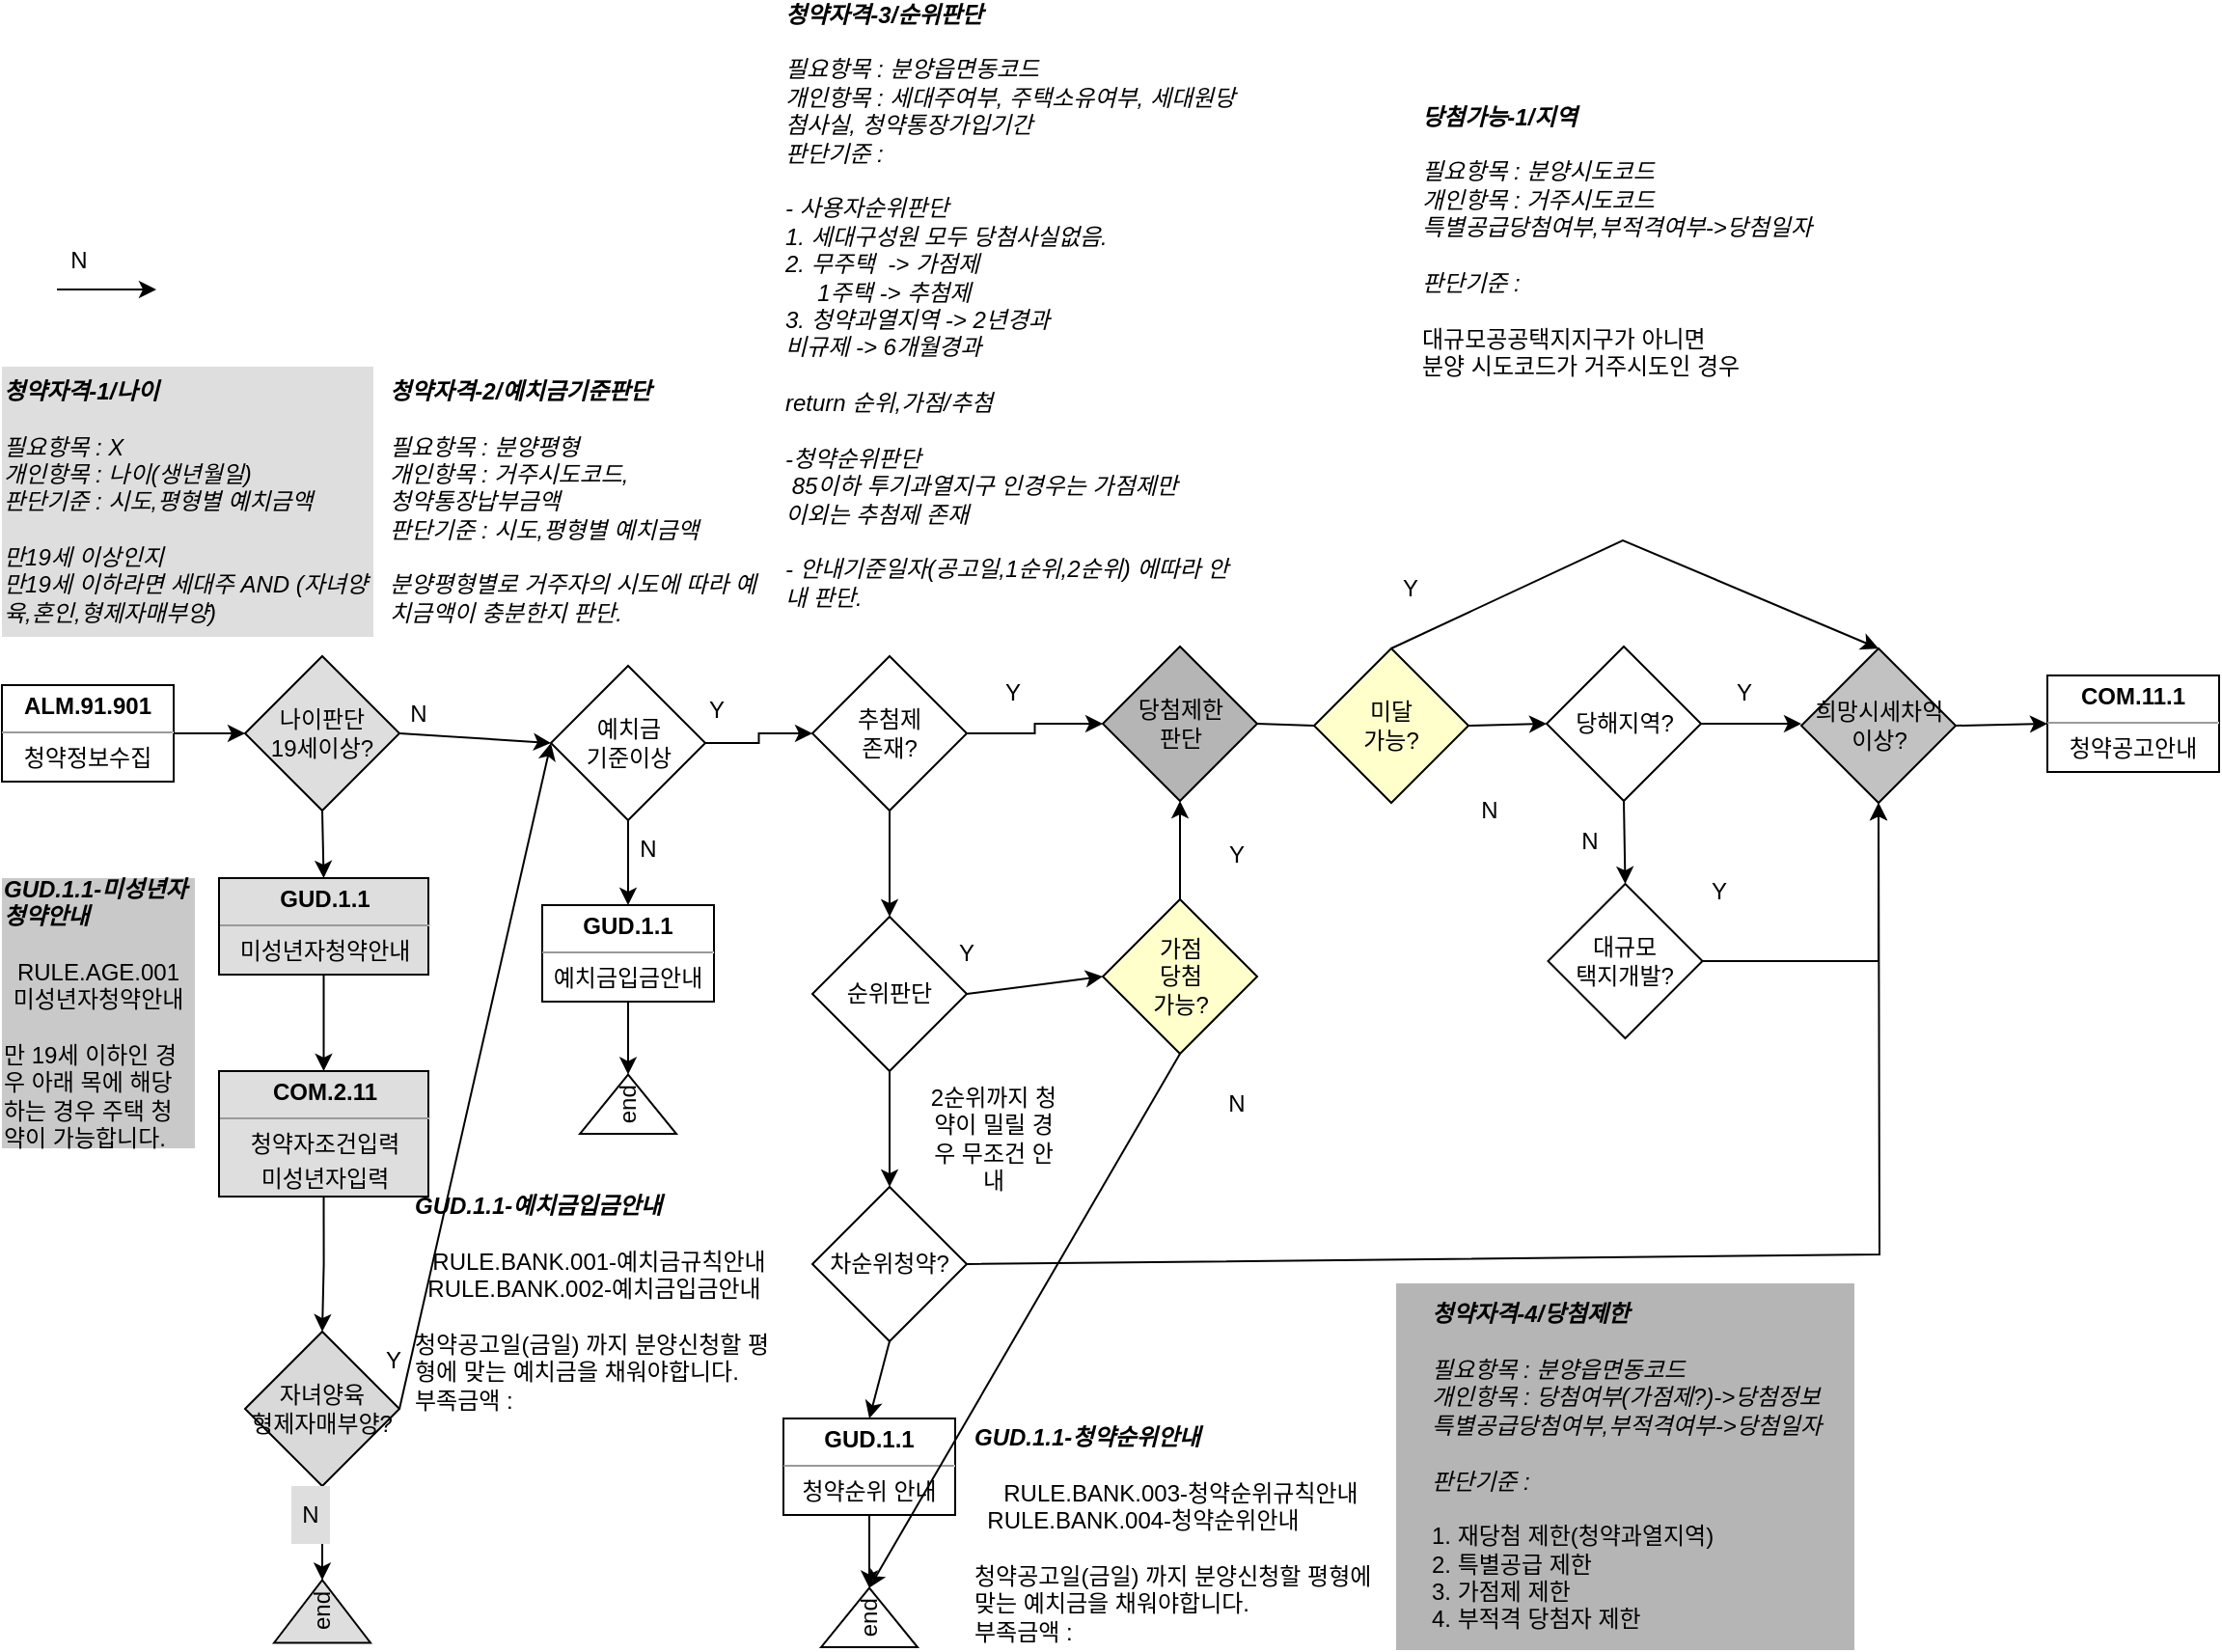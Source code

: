 <mxfile version="17.5.0" type="github">
  <diagram id="FWe1Anl-cKjqRQnevANy" name="Page-1">
    <mxGraphModel dx="2964" dy="2291" grid="1" gridSize="10" guides="1" tooltips="1" connect="1" arrows="1" fold="1" page="1" pageScale="1" pageWidth="827" pageHeight="1169" math="0" shadow="0">
      <root>
        <mxCell id="0" />
        <mxCell id="1" parent="0" />
        <mxCell id="g0vXEvp_Msi_eeC9uGr0-6" style="edgeStyle=orthogonalEdgeStyle;rounded=0;orthogonalLoop=1;jettySize=auto;html=1;exitX=1;exitY=0.5;exitDx=0;exitDy=0;entryX=0;entryY=0.5;entryDx=0;entryDy=0;" edge="1" parent="1" source="g0vXEvp_Msi_eeC9uGr0-1" target="g0vXEvp_Msi_eeC9uGr0-34">
          <mxGeometry relative="1" as="geometry">
            <mxPoint x="-640" as="targetPoint" />
          </mxGeometry>
        </mxCell>
        <mxCell id="g0vXEvp_Msi_eeC9uGr0-1" value="&lt;p style=&quot;margin: 0px ; margin-top: 4px ; text-align: center&quot;&gt;&lt;b&gt;ALM.91.901&lt;/b&gt;&lt;/p&gt;&lt;hr size=&quot;1&quot;&gt;&lt;div style=&quot;text-align: center ; height: 2px&quot;&gt;청약정보수집&lt;/div&gt;" style="verticalAlign=top;align=left;overflow=fill;fontSize=12;fontFamily=Helvetica;html=1;" vertex="1" parent="1">
          <mxGeometry x="-760" y="-25" width="89" height="50" as="geometry" />
        </mxCell>
        <mxCell id="g0vXEvp_Msi_eeC9uGr0-13" style="edgeStyle=orthogonalEdgeStyle;rounded=0;orthogonalLoop=1;jettySize=auto;html=1;exitX=0.5;exitY=1;exitDx=0;exitDy=0;entryX=0.5;entryY=0;entryDx=0;entryDy=0;" edge="1" parent="1" source="g0vXEvp_Msi_eeC9uGr0-3" target="g0vXEvp_Msi_eeC9uGr0-20">
          <mxGeometry relative="1" as="geometry">
            <mxPoint x="-435.5" y="120" as="targetPoint" />
          </mxGeometry>
        </mxCell>
        <mxCell id="g0vXEvp_Msi_eeC9uGr0-16" value="&lt;div style=&quot;text-align: left&quot;&gt;&lt;b&gt;&lt;i&gt;GUD.1.1-예치금입금안내&lt;/i&gt;&lt;/b&gt;&lt;/div&gt;&lt;div style=&quot;text-align: left&quot;&gt;&lt;b&gt;&lt;i&gt;&lt;br&gt;&lt;/i&gt;&lt;/b&gt;&lt;/div&gt;RULE.BANK.001-예치금규칙안내&lt;br&gt;&lt;div style=&quot;text-align: left&quot;&gt;&amp;nbsp; RULE.BANK.002-예치금입금안내&lt;/div&gt;&lt;div style=&quot;text-align: left&quot;&gt;&lt;div&gt;&lt;br&gt;&lt;/div&gt;&lt;div&gt;청약공고일(금일) 까지 분양신청할 평형에 맞는 예치금을 채워야합니다.&lt;/div&gt;&lt;div&gt;부족금액 :&amp;nbsp;&lt;/div&gt;&lt;/div&gt;" style="text;html=1;strokeColor=none;fillColor=none;align=center;verticalAlign=middle;whiteSpace=wrap;rounded=0;" vertex="1" parent="1">
          <mxGeometry x="-547.5" y="235" width="192.5" height="120" as="geometry" />
        </mxCell>
        <mxCell id="g0vXEvp_Msi_eeC9uGr0-18" value="N" style="text;html=1;strokeColor=none;fillColor=none;align=center;verticalAlign=middle;whiteSpace=wrap;rounded=0;" vertex="1" parent="1">
          <mxGeometry x="-435.5" y="45" width="20" height="30" as="geometry" />
        </mxCell>
        <mxCell id="g0vXEvp_Msi_eeC9uGr0-20" value="&lt;p style=&quot;margin: 0px ; margin-top: 4px ; text-align: center&quot;&gt;&lt;b&gt;GUD.1.1&lt;/b&gt;&lt;/p&gt;&lt;hr size=&quot;1&quot;&gt;&lt;div style=&quot;text-align: center ; height: 2px&quot;&gt;예치금입금안내&lt;/div&gt;" style="verticalAlign=top;align=left;overflow=fill;fontSize=12;fontFamily=Helvetica;html=1;" vertex="1" parent="1">
          <mxGeometry x="-480" y="89" width="89" height="50" as="geometry" />
        </mxCell>
        <mxCell id="g0vXEvp_Msi_eeC9uGr0-21" value="&lt;div style=&quot;text-align: left&quot;&gt;&lt;b&gt;&lt;i&gt;청약자격-2/예치금기준판단&lt;/i&gt;&lt;/b&gt;&lt;/div&gt;&lt;div style=&quot;text-align: left&quot;&gt;&lt;b&gt;&lt;i&gt;&lt;br&gt;&lt;/i&gt;&lt;/b&gt;&lt;/div&gt;&lt;div style=&quot;text-align: left&quot;&gt;&lt;i&gt;필요항목 : 분양평형&lt;/i&gt;&lt;/div&gt;&lt;div style=&quot;text-align: left&quot;&gt;&lt;i&gt;개인항목 : 거주시도코드,&amp;nbsp;&lt;/i&gt;&lt;/div&gt;&lt;div style=&quot;text-align: left&quot;&gt;&lt;i&gt;청약통장납부금액&lt;/i&gt;&lt;/div&gt;&lt;div style=&quot;text-align: left&quot;&gt;&lt;i&gt;판단기준 : 시도,평형별 예치금액&lt;/i&gt;&lt;/div&gt;&lt;div style=&quot;text-align: left&quot;&gt;&lt;i&gt;&lt;br&gt;&lt;/i&gt;&lt;/div&gt;&lt;div style=&quot;text-align: left&quot;&gt;&lt;i&gt;분양평형별로 거주자의 시도에 따라 예치금액이 충분한지 판단.&lt;/i&gt;&lt;/div&gt;" style="text;html=1;strokeColor=none;fillColor=none;align=center;verticalAlign=middle;whiteSpace=wrap;rounded=0;" vertex="1" parent="1">
          <mxGeometry x="-560" y="-190" width="192.5" height="140" as="geometry" />
        </mxCell>
        <mxCell id="g0vXEvp_Msi_eeC9uGr0-3" value="예치금&lt;br&gt;기준이상" style="rhombus;whiteSpace=wrap;html=1;" vertex="1" parent="1">
          <mxGeometry x="-475.5" y="-35" width="80" height="80" as="geometry" />
        </mxCell>
        <mxCell id="g0vXEvp_Msi_eeC9uGr0-26" value="순위판단" style="rhombus;whiteSpace=wrap;html=1;" vertex="1" parent="1">
          <mxGeometry x="-340" y="95" width="80" height="80" as="geometry" />
        </mxCell>
        <mxCell id="g0vXEvp_Msi_eeC9uGr0-12" style="edgeStyle=orthogonalEdgeStyle;rounded=0;orthogonalLoop=1;jettySize=auto;html=1;exitX=1;exitY=0.5;exitDx=0;exitDy=0;entryX=0;entryY=0.5;entryDx=0;entryDy=0;" edge="1" parent="1" source="g0vXEvp_Msi_eeC9uGr0-3" target="g0vXEvp_Msi_eeC9uGr0-118">
          <mxGeometry relative="1" as="geometry">
            <mxPoint x="-340" y="10" as="targetPoint" />
          </mxGeometry>
        </mxCell>
        <mxCell id="g0vXEvp_Msi_eeC9uGr0-14" value="Y" style="text;html=1;strokeColor=none;fillColor=none;align=center;verticalAlign=middle;whiteSpace=wrap;rounded=0;" vertex="1" parent="1">
          <mxGeometry x="-397.5" y="-25" width="15.0" height="25" as="geometry" />
        </mxCell>
        <mxCell id="g0vXEvp_Msi_eeC9uGr0-30" style="edgeStyle=orthogonalEdgeStyle;rounded=0;orthogonalLoop=1;jettySize=auto;html=1;exitX=0.5;exitY=1;exitDx=0;exitDy=0;entryX=1;entryY=0.5;entryDx=0;entryDy=0;" edge="1" parent="1" source="g0vXEvp_Msi_eeC9uGr0-20" target="g0vXEvp_Msi_eeC9uGr0-59">
          <mxGeometry relative="1" as="geometry">
            <mxPoint x="-435" y="200" as="targetPoint" />
            <mxPoint x="-358.5" y="120" as="sourcePoint" />
          </mxGeometry>
        </mxCell>
        <mxCell id="g0vXEvp_Msi_eeC9uGr0-31" value="&lt;div style=&quot;text-align: left&quot;&gt;&lt;b&gt;&lt;i&gt;청약자격-3/순위판단&lt;/i&gt;&lt;/b&gt;&lt;/div&gt;&lt;div style=&quot;text-align: left&quot;&gt;&lt;b&gt;&lt;i&gt;&lt;br&gt;&lt;/i&gt;&lt;/b&gt;&lt;/div&gt;&lt;div style=&quot;text-align: left&quot;&gt;&lt;i&gt;필요항목 : 분양읍면동코드&lt;/i&gt;&lt;/div&gt;&lt;div style=&quot;text-align: left&quot;&gt;&lt;i&gt;개인항목 : 세대주여부, 주택소유여부,&amp;nbsp;&lt;/i&gt;&lt;i&gt;세대원당첨사실, 청약통장가입기간&lt;/i&gt;&lt;/div&gt;&lt;div style=&quot;text-align: left&quot;&gt;&lt;i&gt;판단기준 :&amp;nbsp;&lt;/i&gt;&lt;/div&gt;&lt;div style=&quot;text-align: left&quot;&gt;&lt;i&gt;&lt;br&gt;&lt;/i&gt;&lt;/div&gt;&lt;div style=&quot;text-align: left&quot;&gt;&lt;i&gt;- 사용자순위판단&lt;/i&gt;&lt;/div&gt;&lt;div style=&quot;text-align: left&quot;&gt;&lt;i&gt;1. 세대구성원 모두 당첨사실없음.&lt;/i&gt;&lt;/div&gt;&lt;div style=&quot;text-align: left&quot;&gt;&lt;i&gt;2. 무주택&amp;nbsp; -&amp;gt; 가점제&lt;/i&gt;&lt;/div&gt;&lt;div style=&quot;text-align: left&quot;&gt;&lt;i&gt;&amp;nbsp; &amp;nbsp; &amp;nbsp;1주택 -&amp;gt; 추첨제&lt;/i&gt;&lt;/div&gt;&lt;div style=&quot;text-align: left&quot;&gt;&lt;i&gt;3. 청약과열지역 -&amp;gt; 2년경과&lt;/i&gt;&lt;/div&gt;&lt;div style=&quot;text-align: left&quot;&gt;&lt;i&gt;비규제 -&amp;gt; 6개월경과&lt;/i&gt;&lt;/div&gt;&lt;div style=&quot;text-align: left&quot;&gt;&lt;i&gt;&lt;br&gt;&lt;/i&gt;&lt;/div&gt;&lt;div style=&quot;text-align: left&quot;&gt;&lt;i&gt;return 순위,가점/추첨&lt;/i&gt;&lt;/div&gt;&lt;div style=&quot;text-align: left&quot;&gt;&lt;i&gt;&lt;br&gt;&lt;/i&gt;&lt;/div&gt;&lt;div style=&quot;text-align: left&quot;&gt;&lt;i&gt;-청약순위판단&lt;/i&gt;&lt;/div&gt;&lt;div style=&quot;text-align: left&quot;&gt;&lt;i&gt;&amp;nbsp;85이하 투기과열지구 인경우는 가점제만&lt;/i&gt;&lt;/div&gt;&lt;div style=&quot;text-align: left&quot;&gt;&lt;i&gt;이외는 추첨제 존재&lt;/i&gt;&lt;/div&gt;&lt;div style=&quot;text-align: left&quot;&gt;&lt;i&gt;&lt;br&gt;&lt;/i&gt;&lt;/div&gt;&lt;div style=&quot;text-align: left&quot;&gt;&lt;i&gt;- 안내기준일자(공고일,1순위,2순위) 에따라 안내 판단.&lt;/i&gt;&lt;/div&gt;&lt;div style=&quot;text-align: left&quot;&gt;&lt;i&gt;&lt;br&gt;&lt;/i&gt;&lt;/div&gt;&lt;div style=&quot;text-align: left&quot;&gt;&lt;i&gt;&lt;br&gt;&lt;/i&gt;&lt;/div&gt;&lt;div style=&quot;text-align: left&quot;&gt;&lt;i&gt;&lt;br&gt;&lt;/i&gt;&lt;/div&gt;" style="text;html=1;strokeColor=none;fillColor=none;align=center;verticalAlign=middle;whiteSpace=wrap;rounded=0;" vertex="1" parent="1">
          <mxGeometry x="-355" y="-350" width="237.5" height="300" as="geometry" />
        </mxCell>
        <mxCell id="g0vXEvp_Msi_eeC9uGr0-34" value="나이판단&lt;br&gt;19세이상?" style="rhombus;whiteSpace=wrap;html=1;fillColor=#DEDEDE;" vertex="1" parent="1">
          <mxGeometry x="-634" y="-40" width="80" height="80" as="geometry" />
        </mxCell>
        <mxCell id="g0vXEvp_Msi_eeC9uGr0-36" value="&lt;div style=&quot;text-align: left&quot;&gt;&lt;b&gt;&lt;i&gt;청약자격-1/나이&lt;/i&gt;&lt;/b&gt;&lt;/div&gt;&lt;div style=&quot;text-align: left&quot;&gt;&lt;b&gt;&lt;i&gt;&lt;br&gt;&lt;/i&gt;&lt;/b&gt;&lt;/div&gt;&lt;div style=&quot;text-align: left&quot;&gt;&lt;i&gt;필요항목 : X&lt;/i&gt;&lt;/div&gt;&lt;div style=&quot;text-align: left&quot;&gt;&lt;i&gt;개인항목 : 나이(생년월일)&amp;nbsp;&lt;/i&gt;&lt;/div&gt;&lt;div style=&quot;text-align: left&quot;&gt;&lt;i&gt;판단기준 : 시도,평형별 예치금액&lt;/i&gt;&lt;br&gt;&lt;/div&gt;&lt;div style=&quot;text-align: left&quot;&gt;&lt;i&gt;&lt;br&gt;&lt;/i&gt;&lt;/div&gt;&lt;div style=&quot;text-align: left&quot;&gt;&lt;i&gt;만19세 이상인지&lt;/i&gt;&lt;/div&gt;&lt;div style=&quot;text-align: left&quot;&gt;&lt;i&gt;만19세 이하라면 세대주 AND (자녀양육,혼인,형제자매부양)&lt;/i&gt;&lt;/div&gt;" style="text;html=1;strokeColor=none;fillColor=#DEDEDE;align=center;verticalAlign=middle;whiteSpace=wrap;rounded=0;" vertex="1" parent="1">
          <mxGeometry x="-760" y="-190" width="192.5" height="140" as="geometry" />
        </mxCell>
        <mxCell id="g0vXEvp_Msi_eeC9uGr0-37" value="&lt;p style=&quot;margin: 0px ; margin-top: 4px ; text-align: center&quot;&gt;&lt;b&gt;GUD.1.1&lt;/b&gt;&lt;/p&gt;&lt;hr size=&quot;1&quot;&gt;&lt;div style=&quot;text-align: center ; height: 2px&quot;&gt;미성년자청약안내&lt;/div&gt;" style="verticalAlign=top;align=left;overflow=fill;fontSize=12;fontFamily=Helvetica;html=1;fillColor=#DEDEDE;" vertex="1" parent="1">
          <mxGeometry x="-647.5" y="75" width="108.5" height="50" as="geometry" />
        </mxCell>
        <mxCell id="g0vXEvp_Msi_eeC9uGr0-38" value="" style="endArrow=classic;html=1;rounded=0;exitX=0.5;exitY=1;exitDx=0;exitDy=0;entryX=0.5;entryY=0;entryDx=0;entryDy=0;" edge="1" parent="1" source="g0vXEvp_Msi_eeC9uGr0-34" target="g0vXEvp_Msi_eeC9uGr0-37">
          <mxGeometry width="50" height="50" relative="1" as="geometry">
            <mxPoint x="-380" y="100" as="sourcePoint" />
            <mxPoint x="-330" y="50" as="targetPoint" />
          </mxGeometry>
        </mxCell>
        <mxCell id="g0vXEvp_Msi_eeC9uGr0-39" value="&lt;div style=&quot;text-align: left&quot;&gt;&lt;b&gt;&lt;i&gt;GUD.1.1-미성년자청약안내&lt;/i&gt;&lt;/b&gt;&lt;/div&gt;&lt;div style=&quot;text-align: left&quot;&gt;&lt;b&gt;&lt;i&gt;&lt;br&gt;&lt;/i&gt;&lt;/b&gt;&lt;/div&gt;RULE.AGE.001&lt;br&gt;미성년자청약안내&lt;br&gt;&lt;div style=&quot;text-align: left&quot;&gt;&amp;nbsp;&amp;nbsp;&lt;/div&gt;&lt;div style=&quot;text-align: left&quot;&gt;만 19세 이하인 경우 아래 목에 해당 하는 경우 주택 청약이 가능합니다.&lt;br&gt;&lt;/div&gt;" style="text;html=1;strokeColor=none;fillColor=#C9C9C9;align=center;verticalAlign=middle;whiteSpace=wrap;rounded=0;" vertex="1" parent="1">
          <mxGeometry x="-760" y="75" width="100" height="140" as="geometry" />
        </mxCell>
        <mxCell id="g0vXEvp_Msi_eeC9uGr0-45" style="edgeStyle=orthogonalEdgeStyle;rounded=0;orthogonalLoop=1;jettySize=auto;html=1;exitX=0.5;exitY=1;exitDx=0;exitDy=0;entryX=0;entryY=0.5;entryDx=0;entryDy=0;" edge="1" parent="1" source="g0vXEvp_Msi_eeC9uGr0-41" target="g0vXEvp_Msi_eeC9uGr0-43">
          <mxGeometry relative="1" as="geometry" />
        </mxCell>
        <mxCell id="g0vXEvp_Msi_eeC9uGr0-41" value="&lt;p style=&quot;margin: 0px ; margin-top: 4px ; text-align: center&quot;&gt;&lt;b&gt;COM.2.11&lt;/b&gt;&lt;/p&gt;&lt;hr size=&quot;1&quot;&gt;&lt;div style=&quot;text-align: center ; height: 2px&quot;&gt;청약자조건입력&lt;/div&gt;&lt;div style=&quot;text-align: center ; height: 2px&quot;&gt;&lt;br&gt;&lt;/div&gt;&lt;div style=&quot;text-align: center ; height: 2px&quot;&gt;&lt;br&gt;&lt;/div&gt;&lt;div style=&quot;text-align: center ; height: 2px&quot;&gt;&lt;br&gt;&lt;/div&gt;&lt;div style=&quot;text-align: center ; height: 2px&quot;&gt;&lt;br&gt;&lt;/div&gt;&lt;div style=&quot;text-align: center ; height: 2px&quot;&gt;&lt;br&gt;&lt;/div&gt;&lt;div style=&quot;text-align: center ; height: 2px&quot;&gt;&lt;br&gt;&lt;/div&gt;&lt;div style=&quot;text-align: center ; height: 2px&quot;&gt;&lt;br&gt;&lt;/div&gt;&lt;div style=&quot;text-align: center ; height: 2px&quot;&gt;&lt;br&gt;&lt;/div&gt;&lt;div style=&quot;text-align: center ; height: 2px&quot;&gt;미성년자입력&lt;/div&gt;" style="verticalAlign=top;align=left;overflow=fill;fontSize=12;fontFamily=Helvetica;html=1;fillColor=#DEDEDE;" vertex="1" parent="1">
          <mxGeometry x="-647.5" y="175" width="108.5" height="65" as="geometry" />
        </mxCell>
        <mxCell id="g0vXEvp_Msi_eeC9uGr0-42" value="" style="endArrow=classic;html=1;rounded=0;exitX=0.5;exitY=1;exitDx=0;exitDy=0;entryX=0.5;entryY=0;entryDx=0;entryDy=0;" edge="1" parent="1" source="g0vXEvp_Msi_eeC9uGr0-37" target="g0vXEvp_Msi_eeC9uGr0-41">
          <mxGeometry width="50" height="50" relative="1" as="geometry">
            <mxPoint x="-630" y="120" as="sourcePoint" />
            <mxPoint x="-580" y="70" as="targetPoint" />
          </mxGeometry>
        </mxCell>
        <mxCell id="g0vXEvp_Msi_eeC9uGr0-43" value="자녀양육&lt;br&gt;형제자매부양?" style="rhombus;whiteSpace=wrap;html=1;direction=south;fillColor=#D9D9D9;" vertex="1" parent="1">
          <mxGeometry x="-634" y="310" width="80" height="80" as="geometry" />
        </mxCell>
        <mxCell id="g0vXEvp_Msi_eeC9uGr0-49" value="" style="group" vertex="1" connectable="0" parent="1">
          <mxGeometry x="-567.5" y="310" width="20" height="30" as="geometry" />
        </mxCell>
        <mxCell id="g0vXEvp_Msi_eeC9uGr0-46" value="" style="endArrow=classic;html=1;rounded=0;exitX=0.5;exitY=0;exitDx=0;exitDy=0;entryX=0;entryY=0.5;entryDx=0;entryDy=0;" edge="1" parent="g0vXEvp_Msi_eeC9uGr0-49" source="g0vXEvp_Msi_eeC9uGr0-43" target="g0vXEvp_Msi_eeC9uGr0-3">
          <mxGeometry width="50" height="50" relative="1" as="geometry">
            <mxPoint x="587.5" y="-90" as="sourcePoint" />
            <mxPoint x="637.5" y="-140" as="targetPoint" />
          </mxGeometry>
        </mxCell>
        <mxCell id="g0vXEvp_Msi_eeC9uGr0-48" value="Y" style="text;html=1;strokeColor=none;fillColor=none;align=center;verticalAlign=middle;whiteSpace=wrap;rounded=0;" vertex="1" parent="g0vXEvp_Msi_eeC9uGr0-49">
          <mxGeometry width="20" height="30" as="geometry" />
        </mxCell>
        <mxCell id="g0vXEvp_Msi_eeC9uGr0-50" value="end" style="triangle;whiteSpace=wrap;html=1;rotation=-90;fillColor=#DEDEDE;" vertex="1" parent="1">
          <mxGeometry x="-610.25" y="430" width="32.5" height="50" as="geometry" />
        </mxCell>
        <mxCell id="g0vXEvp_Msi_eeC9uGr0-59" value="end" style="triangle;whiteSpace=wrap;html=1;rotation=-90;" vertex="1" parent="1">
          <mxGeometry x="-450.87" y="167.13" width="30.75" height="50" as="geometry" />
        </mxCell>
        <mxCell id="g0vXEvp_Msi_eeC9uGr0-51" value="" style="endArrow=classic;html=1;rounded=0;exitX=1;exitY=0.5;exitDx=0;exitDy=0;entryX=1;entryY=0.5;entryDx=0;entryDy=0;" edge="1" parent="1" source="g0vXEvp_Msi_eeC9uGr0-43" target="g0vXEvp_Msi_eeC9uGr0-50">
          <mxGeometry width="50" height="50" relative="1" as="geometry">
            <mxPoint x="20" y="220" as="sourcePoint" />
            <mxPoint x="70" y="170" as="targetPoint" />
          </mxGeometry>
        </mxCell>
        <mxCell id="g0vXEvp_Msi_eeC9uGr0-52" value="" style="group" vertex="1" connectable="0" parent="1">
          <mxGeometry x="-610" y="390" width="20" height="30" as="geometry" />
        </mxCell>
        <mxCell id="g0vXEvp_Msi_eeC9uGr0-54" value="N" style="text;html=1;strokeColor=none;fillColor=#DEDEDE;align=center;verticalAlign=middle;whiteSpace=wrap;rounded=0;" vertex="1" parent="g0vXEvp_Msi_eeC9uGr0-52">
          <mxGeometry width="20" height="30" as="geometry" />
        </mxCell>
        <mxCell id="g0vXEvp_Msi_eeC9uGr0-53" value="" style="endArrow=classic;html=1;rounded=0;exitX=1;exitY=0.5;exitDx=0;exitDy=0;entryX=0;entryY=0.5;entryDx=0;entryDy=0;" edge="1" parent="1" source="g0vXEvp_Msi_eeC9uGr0-34" target="g0vXEvp_Msi_eeC9uGr0-3">
          <mxGeometry width="50" height="50" relative="1" as="geometry">
            <mxPoint x="-22.5" y="300" as="sourcePoint" />
            <mxPoint x="27.5" y="250" as="targetPoint" />
          </mxGeometry>
        </mxCell>
        <mxCell id="g0vXEvp_Msi_eeC9uGr0-62" value="" style="group" vertex="1" connectable="0" parent="1">
          <mxGeometry x="-554" y="-25" width="20" height="30" as="geometry" />
        </mxCell>
        <mxCell id="g0vXEvp_Msi_eeC9uGr0-63" value="N" style="text;html=1;strokeColor=none;fillColor=none;align=center;verticalAlign=middle;whiteSpace=wrap;rounded=0;" vertex="1" parent="g0vXEvp_Msi_eeC9uGr0-62">
          <mxGeometry width="20" height="30" as="geometry" />
        </mxCell>
        <mxCell id="g0vXEvp_Msi_eeC9uGr0-67" value="" style="group" vertex="1" connectable="0" parent="1">
          <mxGeometry x="-731.5" y="-260" width="51.5" height="30" as="geometry" />
        </mxCell>
        <mxCell id="g0vXEvp_Msi_eeC9uGr0-64" style="edgeStyle=orthogonalEdgeStyle;rounded=0;orthogonalLoop=1;jettySize=auto;html=1;exitX=1;exitY=0.5;exitDx=0;exitDy=0;exitPerimeter=0;" edge="1" parent="g0vXEvp_Msi_eeC9uGr0-67">
          <mxGeometry relative="1" as="geometry">
            <mxPoint y="30" as="sourcePoint" />
            <mxPoint x="51.5" y="30" as="targetPoint" />
          </mxGeometry>
        </mxCell>
        <mxCell id="g0vXEvp_Msi_eeC9uGr0-65" value="" style="group" vertex="1" connectable="0" parent="g0vXEvp_Msi_eeC9uGr0-67">
          <mxGeometry x="1.5" width="20" height="30" as="geometry" />
        </mxCell>
        <mxCell id="g0vXEvp_Msi_eeC9uGr0-66" value="N" style="text;html=1;strokeColor=none;fillColor=none;align=center;verticalAlign=middle;whiteSpace=wrap;rounded=0;" vertex="1" parent="g0vXEvp_Msi_eeC9uGr0-65">
          <mxGeometry width="20" height="30" as="geometry" />
        </mxCell>
        <mxCell id="g0vXEvp_Msi_eeC9uGr0-76" value="당첨제한&lt;br&gt;판단" style="rhombus;whiteSpace=wrap;html=1;fillColor=#B5B5B5;" vertex="1" parent="1">
          <mxGeometry x="-189.5" y="-45" width="80" height="80" as="geometry" />
        </mxCell>
        <mxCell id="g0vXEvp_Msi_eeC9uGr0-78" value="&lt;div style=&quot;text-align: left&quot;&gt;&lt;b&gt;&lt;i&gt;청약자격-4/당첨제한&lt;/i&gt;&lt;/b&gt;&lt;/div&gt;&lt;div style=&quot;text-align: left&quot;&gt;&lt;b&gt;&lt;i&gt;&lt;br&gt;&lt;/i&gt;&lt;/b&gt;&lt;/div&gt;&lt;div style=&quot;text-align: left&quot;&gt;&lt;i&gt;필요항목 : 분양읍면동코드&lt;/i&gt;&lt;/div&gt;&lt;div style=&quot;text-align: left&quot;&gt;&lt;i&gt;개인항목 : 당첨여부(가점제?)-&amp;gt;당첨정보&lt;/i&gt;&lt;/div&gt;&lt;div style=&quot;text-align: left&quot;&gt;&lt;i&gt;특별공급당첨여부,부적격여부-&amp;gt;당첨일자&lt;/i&gt;&lt;/div&gt;&lt;div style=&quot;text-align: left&quot;&gt;&lt;br&gt;&lt;/div&gt;&lt;div style=&quot;text-align: left&quot;&gt;&lt;i&gt;판단기준 :&amp;nbsp;&lt;/i&gt;&lt;/div&gt;&lt;div style=&quot;text-align: left&quot;&gt;&lt;i&gt;&lt;br&gt;&lt;/i&gt;&lt;/div&gt;&lt;div style=&quot;text-align: left&quot;&gt;&lt;div&gt;1. 재당첨 제한(청약과열지역)&lt;/div&gt;&lt;div&gt;2. 특별공급 제한&lt;/div&gt;&lt;div&gt;3. 가점제 제한&lt;/div&gt;&lt;div&gt;4. 부적격 당첨자 제한&lt;/div&gt;&lt;/div&gt;" style="text;html=1;strokeColor=none;fillColor=#B5B5B5;align=center;verticalAlign=middle;whiteSpace=wrap;rounded=0;" vertex="1" parent="1">
          <mxGeometry x="-37.5" y="285" width="237.5" height="190" as="geometry" />
        </mxCell>
        <mxCell id="g0vXEvp_Msi_eeC9uGr0-69" style="edgeStyle=orthogonalEdgeStyle;rounded=0;orthogonalLoop=1;jettySize=auto;html=1;exitX=1;exitY=0.5;exitDx=0;exitDy=0;entryX=0;entryY=0.5;entryDx=0;entryDy=0;" edge="1" parent="1" source="g0vXEvp_Msi_eeC9uGr0-118" target="g0vXEvp_Msi_eeC9uGr0-76">
          <mxGeometry relative="1" as="geometry">
            <mxPoint x="-218" y="-4" as="sourcePoint" />
            <mxPoint x="-157" y="1" as="targetPoint" />
          </mxGeometry>
        </mxCell>
        <mxCell id="g0vXEvp_Msi_eeC9uGr0-81" value="당해지역?" style="rhombus;whiteSpace=wrap;html=1;" vertex="1" parent="1">
          <mxGeometry x="40.5" y="-45" width="80" height="80" as="geometry" />
        </mxCell>
        <mxCell id="g0vXEvp_Msi_eeC9uGr0-82" value="" style="endArrow=classic;html=1;rounded=0;exitX=1;exitY=0.5;exitDx=0;exitDy=0;entryX=0;entryY=0.5;entryDx=0;entryDy=0;startArrow=none;" edge="1" parent="1" source="g0vXEvp_Msi_eeC9uGr0-138" target="g0vXEvp_Msi_eeC9uGr0-81">
          <mxGeometry width="50" height="50" relative="1" as="geometry">
            <mxPoint x="-18.5" y="71" as="sourcePoint" />
            <mxPoint x="31.5" y="21" as="targetPoint" />
          </mxGeometry>
        </mxCell>
        <mxCell id="g0vXEvp_Msi_eeC9uGr0-83" value="&lt;div style=&quot;text-align: left&quot;&gt;&lt;b&gt;&lt;i&gt;당첨가능-1/지역&lt;/i&gt;&lt;/b&gt;&lt;/div&gt;&lt;div style=&quot;text-align: left&quot;&gt;&lt;b&gt;&lt;i&gt;&lt;br&gt;&lt;/i&gt;&lt;/b&gt;&lt;/div&gt;&lt;div style=&quot;text-align: left&quot;&gt;&lt;i&gt;필요항목 : 분양시도코드&lt;/i&gt;&lt;/div&gt;&lt;div style=&quot;text-align: left&quot;&gt;&lt;i&gt;개인항목 : 거주시도코드&lt;/i&gt;&lt;/div&gt;&lt;div style=&quot;text-align: left&quot;&gt;&lt;i&gt;특별공급당첨여부,부적격여부-&amp;gt;당첨일자&lt;/i&gt;&lt;/div&gt;&lt;div style=&quot;text-align: left&quot;&gt;&lt;br&gt;&lt;/div&gt;&lt;div style=&quot;text-align: left&quot;&gt;&lt;i&gt;판단기준 :&amp;nbsp;&lt;/i&gt;&lt;/div&gt;&lt;div style=&quot;text-align: left&quot;&gt;&lt;i&gt;&lt;br&gt;&lt;/i&gt;&lt;/div&gt;&lt;div style=&quot;text-align: left&quot;&gt;대규모공공택지지구가 아니면&lt;/div&gt;&lt;div style=&quot;text-align: left&quot;&gt;분양 시도코드가 거주시도인 경우&lt;/div&gt;" style="text;html=1;strokeColor=none;fillColor=none;align=center;verticalAlign=middle;whiteSpace=wrap;rounded=0;" vertex="1" parent="1">
          <mxGeometry x="-41.62" y="-350" width="237.5" height="190" as="geometry" />
        </mxCell>
        <mxCell id="g0vXEvp_Msi_eeC9uGr0-84" value="대규모&lt;br&gt;택지개발?" style="rhombus;whiteSpace=wrap;html=1;" vertex="1" parent="1">
          <mxGeometry x="41.25" y="78" width="80" height="80" as="geometry" />
        </mxCell>
        <mxCell id="g0vXEvp_Msi_eeC9uGr0-88" value="" style="group" vertex="1" connectable="0" parent="1">
          <mxGeometry x="52.5" y="41" width="20" height="30" as="geometry" />
        </mxCell>
        <mxCell id="g0vXEvp_Msi_eeC9uGr0-85" value="" style="endArrow=classic;html=1;rounded=0;exitX=0.5;exitY=1;exitDx=0;exitDy=0;entryX=0.5;entryY=0;entryDx=0;entryDy=0;" edge="1" parent="g0vXEvp_Msi_eeC9uGr0-88" source="g0vXEvp_Msi_eeC9uGr0-81" target="g0vXEvp_Msi_eeC9uGr0-84">
          <mxGeometry width="50" height="50" relative="1" as="geometry">
            <mxPoint x="130" y="40" as="sourcePoint" />
            <mxPoint x="180" y="-10" as="targetPoint" />
          </mxGeometry>
        </mxCell>
        <mxCell id="g0vXEvp_Msi_eeC9uGr0-86" value="N" style="text;html=1;strokeColor=none;fillColor=none;align=center;verticalAlign=middle;whiteSpace=wrap;rounded=0;" vertex="1" parent="g0vXEvp_Msi_eeC9uGr0-88">
          <mxGeometry width="20" height="30" as="geometry" />
        </mxCell>
        <mxCell id="g0vXEvp_Msi_eeC9uGr0-96" value="" style="group" vertex="1" connectable="0" parent="1">
          <mxGeometry x="100" y="66.87" width="60" height="32.13" as="geometry" />
        </mxCell>
        <mxCell id="g0vXEvp_Msi_eeC9uGr0-95" value="Y" style="text;html=1;strokeColor=none;fillColor=none;align=center;verticalAlign=middle;whiteSpace=wrap;rounded=0;" vertex="1" parent="g0vXEvp_Msi_eeC9uGr0-96">
          <mxGeometry width="60" height="30" as="geometry" />
        </mxCell>
        <mxCell id="g0vXEvp_Msi_eeC9uGr0-97" value="" style="endArrow=classic;html=1;rounded=0;exitX=1;exitY=0.5;exitDx=0;exitDy=0;" edge="1" parent="1" source="g0vXEvp_Msi_eeC9uGr0-81">
          <mxGeometry width="50" height="50" relative="1" as="geometry">
            <mxPoint x="122.5" y="1" as="sourcePoint" />
            <mxPoint x="172.5" y="-5" as="targetPoint" />
          </mxGeometry>
        </mxCell>
        <mxCell id="g0vXEvp_Msi_eeC9uGr0-98" value="" style="group" vertex="1" connectable="0" parent="1">
          <mxGeometry x="112.5" y="-36.13" width="60" height="32.13" as="geometry" />
        </mxCell>
        <mxCell id="g0vXEvp_Msi_eeC9uGr0-100" value="Y" style="text;html=1;strokeColor=none;fillColor=none;align=center;verticalAlign=middle;whiteSpace=wrap;rounded=0;" vertex="1" parent="g0vXEvp_Msi_eeC9uGr0-98">
          <mxGeometry width="60" height="30" as="geometry" />
        </mxCell>
        <mxCell id="g0vXEvp_Msi_eeC9uGr0-112" value="차순위청약?" style="rhombus;whiteSpace=wrap;html=1;fillColor=#FFFFFF;" vertex="1" parent="1">
          <mxGeometry x="-340" y="235" width="80" height="80" as="geometry" />
        </mxCell>
        <mxCell id="g0vXEvp_Msi_eeC9uGr0-113" value="" style="endArrow=classic;html=1;rounded=0;exitX=0.5;exitY=1;exitDx=0;exitDy=0;entryX=0.5;entryY=0;entryDx=0;entryDy=0;" edge="1" parent="1" source="g0vXEvp_Msi_eeC9uGr0-26" target="g0vXEvp_Msi_eeC9uGr0-112">
          <mxGeometry width="50" height="50" relative="1" as="geometry">
            <mxPoint x="19.5" y="230" as="sourcePoint" />
            <mxPoint x="69.5" y="180" as="targetPoint" />
          </mxGeometry>
        </mxCell>
        <mxCell id="g0vXEvp_Msi_eeC9uGr0-114" value="" style="endArrow=classic;html=1;rounded=0;exitX=0.5;exitY=1;exitDx=0;exitDy=0;entryX=0.5;entryY=0;entryDx=0;entryDy=0;" edge="1" parent="1" source="g0vXEvp_Msi_eeC9uGr0-112" target="g0vXEvp_Msi_eeC9uGr0-127">
          <mxGeometry width="50" height="50" relative="1" as="geometry">
            <mxPoint x="119.5" y="230" as="sourcePoint" />
            <mxPoint x="449.5" y="310" as="targetPoint" />
          </mxGeometry>
        </mxCell>
        <mxCell id="g0vXEvp_Msi_eeC9uGr0-115" value="2순위까지 청약이 밀릴 경우 무조건 안내" style="text;html=1;strokeColor=none;fillColor=none;align=center;verticalAlign=middle;whiteSpace=wrap;rounded=0;" vertex="1" parent="1">
          <mxGeometry x="-280" y="175" width="67.5" height="70" as="geometry" />
        </mxCell>
        <mxCell id="g0vXEvp_Msi_eeC9uGr0-116" value="희망시세차익&lt;br&gt;이상?" style="rhombus;whiteSpace=wrap;html=1;fillColor=#C2C2C2;" vertex="1" parent="1">
          <mxGeometry x="172.5" y="-44" width="80" height="80" as="geometry" />
        </mxCell>
        <mxCell id="g0vXEvp_Msi_eeC9uGr0-123" style="edgeStyle=orthogonalEdgeStyle;rounded=0;orthogonalLoop=1;jettySize=auto;html=1;exitX=0.5;exitY=1;exitDx=0;exitDy=0;" edge="1" parent="1" source="g0vXEvp_Msi_eeC9uGr0-118" target="g0vXEvp_Msi_eeC9uGr0-26">
          <mxGeometry relative="1" as="geometry" />
        </mxCell>
        <mxCell id="g0vXEvp_Msi_eeC9uGr0-118" value="추첨제&lt;br&gt;존재?" style="rhombus;whiteSpace=wrap;html=1;fillColor=#FFFFFF;" vertex="1" parent="1">
          <mxGeometry x="-340" y="-40" width="80" height="80" as="geometry" />
        </mxCell>
        <mxCell id="g0vXEvp_Msi_eeC9uGr0-124" value="Y" style="text;html=1;strokeColor=none;fillColor=none;align=center;verticalAlign=middle;whiteSpace=wrap;rounded=0;" vertex="1" parent="1">
          <mxGeometry x="-266.25" y="-36.13" width="60" height="30" as="geometry" />
        </mxCell>
        <mxCell id="g0vXEvp_Msi_eeC9uGr0-125" value="" style="endArrow=classic;html=1;rounded=0;exitX=1;exitY=0.5;exitDx=0;exitDy=0;entryX=0;entryY=0.5;entryDx=0;entryDy=0;" edge="1" parent="1" source="g0vXEvp_Msi_eeC9uGr0-26" target="g0vXEvp_Msi_eeC9uGr0-131">
          <mxGeometry width="50" height="50" relative="1" as="geometry">
            <mxPoint x="10" y="50" as="sourcePoint" />
            <mxPoint x="60" as="targetPoint" />
          </mxGeometry>
        </mxCell>
        <mxCell id="g0vXEvp_Msi_eeC9uGr0-126" value="Y" style="text;html=1;strokeColor=none;fillColor=none;align=center;verticalAlign=middle;whiteSpace=wrap;rounded=0;" vertex="1" parent="1">
          <mxGeometry x="-290" y="99" width="60" height="30" as="geometry" />
        </mxCell>
        <mxCell id="g0vXEvp_Msi_eeC9uGr0-127" value="&lt;p style=&quot;margin: 0px ; margin-top: 4px ; text-align: center&quot;&gt;&lt;b&gt;GUD.1.1&lt;/b&gt;&lt;/p&gt;&lt;hr size=&quot;1&quot;&gt;&lt;div style=&quot;text-align: center ; height: 2px&quot;&gt;청약순위 안내&lt;/div&gt;" style="verticalAlign=top;align=left;overflow=fill;fontSize=12;fontFamily=Helvetica;html=1;" vertex="1" parent="1">
          <mxGeometry x="-355" y="355" width="89" height="50" as="geometry" />
        </mxCell>
        <mxCell id="g0vXEvp_Msi_eeC9uGr0-128" style="edgeStyle=orthogonalEdgeStyle;rounded=0;orthogonalLoop=1;jettySize=auto;html=1;exitX=0.5;exitY=1;exitDx=0;exitDy=0;entryX=1;entryY=0.5;entryDx=0;entryDy=0;" edge="1" parent="1" source="g0vXEvp_Msi_eeC9uGr0-127" target="g0vXEvp_Msi_eeC9uGr0-129">
          <mxGeometry relative="1" as="geometry">
            <mxPoint x="-310" y="466" as="targetPoint" />
            <mxPoint x="-233.5" y="386" as="sourcePoint" />
          </mxGeometry>
        </mxCell>
        <mxCell id="g0vXEvp_Msi_eeC9uGr0-129" value="end" style="triangle;whiteSpace=wrap;html=1;rotation=-90;" vertex="1" parent="1">
          <mxGeometry x="-325.87" y="433.13" width="30.75" height="50" as="geometry" />
        </mxCell>
        <mxCell id="g0vXEvp_Msi_eeC9uGr0-130" value="&lt;div style=&quot;text-align: left&quot;&gt;&lt;b&gt;&lt;i&gt;GUD.1.1-청약순위안내&lt;/i&gt;&lt;/b&gt;&lt;/div&gt;&lt;div style=&quot;text-align: left&quot;&gt;&lt;/div&gt;&lt;br&gt;RULE.BANK.003-청약순위규칙안내&lt;br&gt;&lt;div style=&quot;text-align: left&quot;&gt;&amp;nbsp; RULE.BANK.004-청약순위안내&lt;/div&gt;&lt;div style=&quot;text-align: left&quot;&gt;&lt;div&gt;&lt;br&gt;&lt;/div&gt;&lt;div&gt;청약공고일(금일) 까지 분양신청할 평형에 맞는 예치금을 채워야합니다.&lt;/div&gt;&lt;div&gt;부족금액 :&amp;nbsp;&lt;/div&gt;&lt;/div&gt;" style="text;html=1;strokeColor=none;fillColor=none;align=center;verticalAlign=middle;whiteSpace=wrap;rounded=0;" vertex="1" parent="1">
          <mxGeometry x="-257.37" y="355" width="215.75" height="120" as="geometry" />
        </mxCell>
        <mxCell id="g0vXEvp_Msi_eeC9uGr0-131" value="가점&lt;br&gt;당첨&lt;br&gt;가능?" style="rhombus;whiteSpace=wrap;html=1;fillColor=#FFFFCC;" vertex="1" parent="1">
          <mxGeometry x="-189.49" y="86" width="80" height="80" as="geometry" />
        </mxCell>
        <mxCell id="g0vXEvp_Msi_eeC9uGr0-132" value="" style="endArrow=classic;html=1;rounded=0;exitX=0.5;exitY=0;exitDx=0;exitDy=0;entryX=0.5;entryY=1;entryDx=0;entryDy=0;" edge="1" parent="1" source="g0vXEvp_Msi_eeC9uGr0-131" target="g0vXEvp_Msi_eeC9uGr0-76">
          <mxGeometry width="50" height="50" relative="1" as="geometry">
            <mxPoint x="-90" y="30" as="sourcePoint" />
            <mxPoint x="-40" y="-20" as="targetPoint" />
          </mxGeometry>
        </mxCell>
        <mxCell id="g0vXEvp_Msi_eeC9uGr0-133" style="edgeStyle=orthogonalEdgeStyle;rounded=0;orthogonalLoop=1;jettySize=auto;html=1;exitX=1;exitY=0.5;exitDx=0;exitDy=0;entryX=0.5;entryY=1;entryDx=0;entryDy=0;" edge="1" parent="1" source="g0vXEvp_Msi_eeC9uGr0-84" target="g0vXEvp_Msi_eeC9uGr0-116">
          <mxGeometry relative="1" as="geometry" />
        </mxCell>
        <mxCell id="g0vXEvp_Msi_eeC9uGr0-134" value="&lt;p style=&quot;margin: 0px ; margin-top: 4px ; text-align: center&quot;&gt;&lt;b&gt;COM.11.1&lt;/b&gt;&lt;/p&gt;&lt;hr size=&quot;1&quot;&gt;&lt;div style=&quot;text-align: center ; height: 2px&quot;&gt;청약공고안내&lt;/div&gt;" style="verticalAlign=top;align=left;overflow=fill;fontSize=12;fontFamily=Helvetica;html=1;" vertex="1" parent="1">
          <mxGeometry x="300" y="-30" width="89" height="50" as="geometry" />
        </mxCell>
        <mxCell id="g0vXEvp_Msi_eeC9uGr0-135" value="" style="endArrow=classic;html=1;rounded=0;entryX=0;entryY=0.5;entryDx=0;entryDy=0;exitX=1;exitY=0.5;exitDx=0;exitDy=0;" edge="1" parent="1" source="g0vXEvp_Msi_eeC9uGr0-116" target="g0vXEvp_Msi_eeC9uGr0-134">
          <mxGeometry width="50" height="50" relative="1" as="geometry">
            <mxPoint x="-90" y="30" as="sourcePoint" />
            <mxPoint x="-40" y="-20" as="targetPoint" />
          </mxGeometry>
        </mxCell>
        <mxCell id="g0vXEvp_Msi_eeC9uGr0-136" value="" style="endArrow=classic;html=1;rounded=0;exitX=0.5;exitY=1;exitDx=0;exitDy=0;entryX=1;entryY=0.5;entryDx=0;entryDy=0;" edge="1" parent="1" source="g0vXEvp_Msi_eeC9uGr0-131" target="g0vXEvp_Msi_eeC9uGr0-129">
          <mxGeometry width="50" height="50" relative="1" as="geometry">
            <mxPoint x="-90" y="30" as="sourcePoint" />
            <mxPoint x="-149" y="250" as="targetPoint" />
          </mxGeometry>
        </mxCell>
        <mxCell id="g0vXEvp_Msi_eeC9uGr0-137" value="" style="endArrow=classic;html=1;rounded=0;exitX=1;exitY=0.5;exitDx=0;exitDy=0;entryX=0.5;entryY=1;entryDx=0;entryDy=0;" edge="1" parent="1" source="g0vXEvp_Msi_eeC9uGr0-112" target="g0vXEvp_Msi_eeC9uGr0-116">
          <mxGeometry width="50" height="50" relative="1" as="geometry">
            <mxPoint x="-90" y="30" as="sourcePoint" />
            <mxPoint x="-40" y="-20" as="targetPoint" />
            <Array as="points">
              <mxPoint x="213" y="270" />
            </Array>
          </mxGeometry>
        </mxCell>
        <mxCell id="g0vXEvp_Msi_eeC9uGr0-138" value="미달&lt;br&gt;가능?" style="rhombus;whiteSpace=wrap;html=1;fillColor=#FFFFCC;" vertex="1" parent="1">
          <mxGeometry x="-80" y="-44" width="80" height="80" as="geometry" />
        </mxCell>
        <mxCell id="g0vXEvp_Msi_eeC9uGr0-140" value="" style="endArrow=none;html=1;rounded=0;exitX=1;exitY=0.5;exitDx=0;exitDy=0;entryX=0;entryY=0.5;entryDx=0;entryDy=0;" edge="1" parent="1" source="g0vXEvp_Msi_eeC9uGr0-76" target="g0vXEvp_Msi_eeC9uGr0-138">
          <mxGeometry width="50" height="50" relative="1" as="geometry">
            <mxPoint x="-109.5" y="-5" as="sourcePoint" />
            <mxPoint x="40.5" y="-5" as="targetPoint" />
          </mxGeometry>
        </mxCell>
        <mxCell id="g0vXEvp_Msi_eeC9uGr0-142" value="" style="endArrow=classic;html=1;rounded=0;entryX=0.5;entryY=0;entryDx=0;entryDy=0;exitX=0.5;exitY=0;exitDx=0;exitDy=0;" edge="1" parent="1" source="g0vXEvp_Msi_eeC9uGr0-138" target="g0vXEvp_Msi_eeC9uGr0-116">
          <mxGeometry width="50" height="50" relative="1" as="geometry">
            <mxPoint x="-90" y="30" as="sourcePoint" />
            <mxPoint x="-40" y="-20" as="targetPoint" />
            <Array as="points">
              <mxPoint x="80" y="-100" />
            </Array>
          </mxGeometry>
        </mxCell>
        <mxCell id="g0vXEvp_Msi_eeC9uGr0-143" value="" style="group" vertex="1" connectable="0" parent="1">
          <mxGeometry x="-60" y="-90" width="60" height="32.13" as="geometry" />
        </mxCell>
        <mxCell id="g0vXEvp_Msi_eeC9uGr0-144" value="Y" style="text;html=1;strokeColor=none;fillColor=none;align=center;verticalAlign=middle;whiteSpace=wrap;rounded=0;" vertex="1" parent="g0vXEvp_Msi_eeC9uGr0-143">
          <mxGeometry width="60" height="30" as="geometry" />
        </mxCell>
        <mxCell id="g0vXEvp_Msi_eeC9uGr0-145" value="" style="group" vertex="1" connectable="0" parent="1">
          <mxGeometry x="-19.5" y="25" width="60" height="32.13" as="geometry" />
        </mxCell>
        <mxCell id="g0vXEvp_Msi_eeC9uGr0-146" value="N" style="text;html=1;strokeColor=none;fillColor=none;align=center;verticalAlign=middle;whiteSpace=wrap;rounded=0;" vertex="1" parent="g0vXEvp_Msi_eeC9uGr0-145">
          <mxGeometry width="60" height="30" as="geometry" />
        </mxCell>
        <mxCell id="g0vXEvp_Msi_eeC9uGr0-147" value="Y" style="text;html=1;strokeColor=none;fillColor=none;align=center;verticalAlign=middle;whiteSpace=wrap;rounded=0;" vertex="1" parent="1">
          <mxGeometry x="-150" y="48" width="60" height="30" as="geometry" />
        </mxCell>
        <mxCell id="g0vXEvp_Msi_eeC9uGr0-148" value="N" style="text;html=1;strokeColor=none;fillColor=none;align=center;verticalAlign=middle;whiteSpace=wrap;rounded=0;" vertex="1" parent="1">
          <mxGeometry x="-150" y="177" width="60" height="30" as="geometry" />
        </mxCell>
      </root>
    </mxGraphModel>
  </diagram>
</mxfile>
